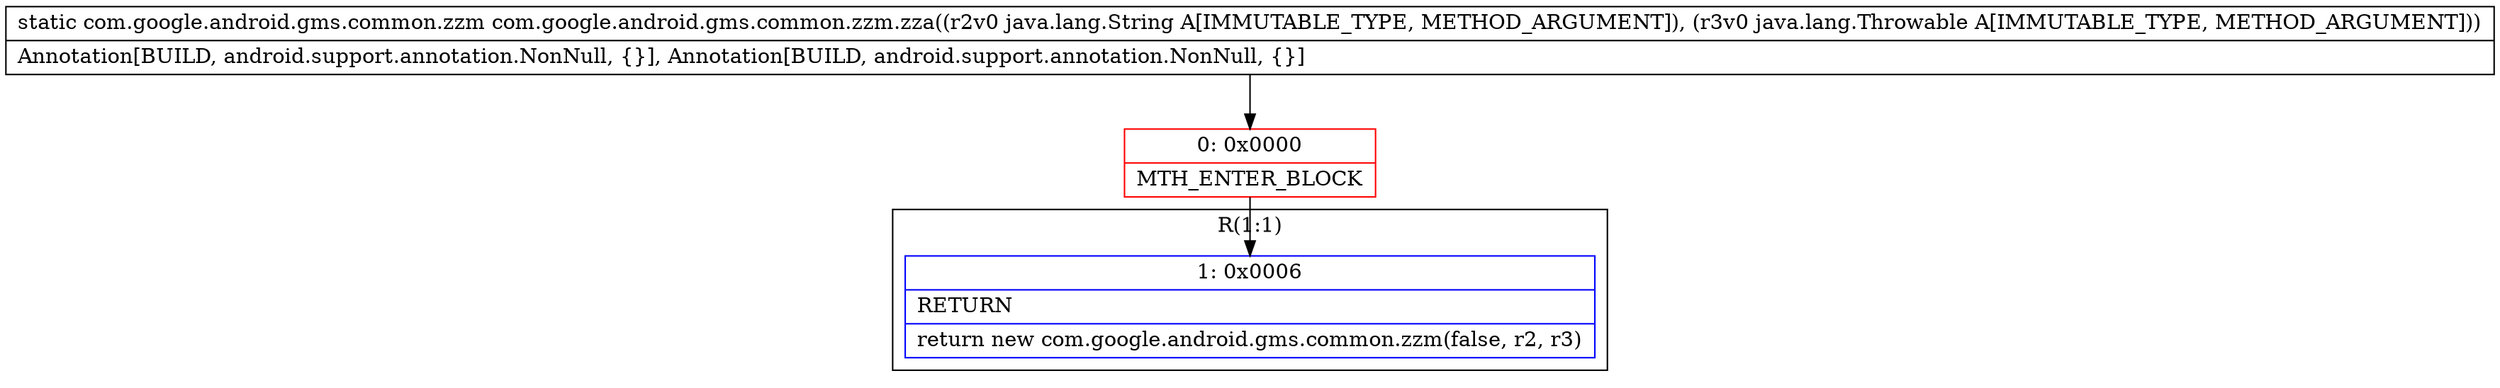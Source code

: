digraph "CFG forcom.google.android.gms.common.zzm.zza(Ljava\/lang\/String;Ljava\/lang\/Throwable;)Lcom\/google\/android\/gms\/common\/zzm;" {
subgraph cluster_Region_816158890 {
label = "R(1:1)";
node [shape=record,color=blue];
Node_1 [shape=record,label="{1\:\ 0x0006|RETURN\l|return new com.google.android.gms.common.zzm(false, r2, r3)\l}"];
}
Node_0 [shape=record,color=red,label="{0\:\ 0x0000|MTH_ENTER_BLOCK\l}"];
MethodNode[shape=record,label="{static com.google.android.gms.common.zzm com.google.android.gms.common.zzm.zza((r2v0 java.lang.String A[IMMUTABLE_TYPE, METHOD_ARGUMENT]), (r3v0 java.lang.Throwable A[IMMUTABLE_TYPE, METHOD_ARGUMENT]))  | Annotation[BUILD, android.support.annotation.NonNull, \{\}], Annotation[BUILD, android.support.annotation.NonNull, \{\}]\l}"];
MethodNode -> Node_0;
Node_0 -> Node_1;
}

